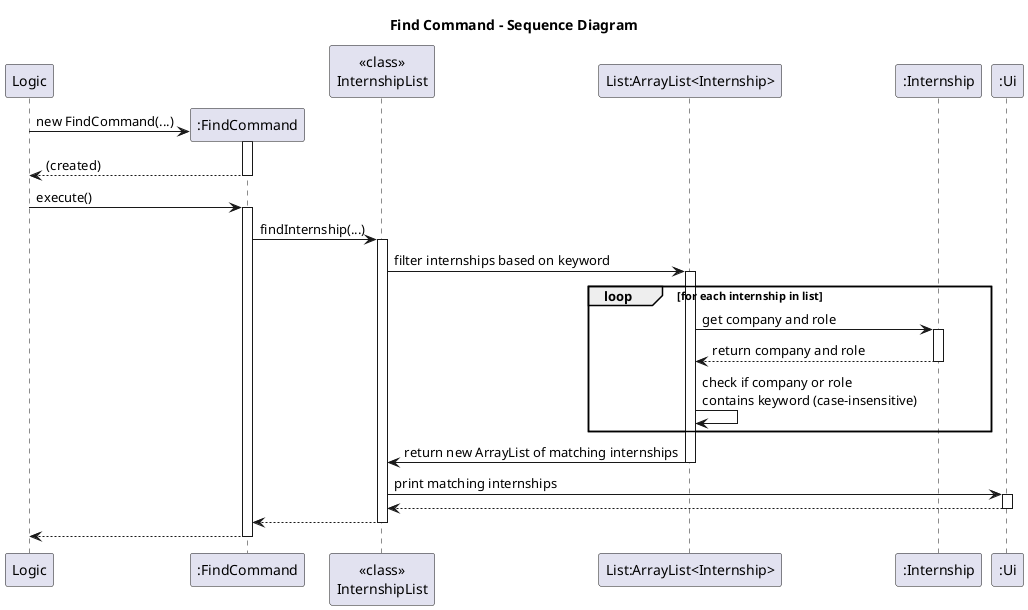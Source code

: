 @startuml
title Find Command - Sequence Diagram

participant Logic
participant ":FindCommand" as FC
participant "<<class>>\nInternshipList" as IL
participant "List:ArrayList<Internship>" as LI
participant ":Internship" as IN
participant ":Ui" as Ui

Logic -> FC**: new FindCommand(...)
activate FC
return (created)

Logic -> FC: execute()
activate FC

FC -> IL: findInternship(...)
activate IL

IL -> LI: filter internships based on keyword
activate LI

loop for each internship in list
    LI -> IN: get company and role
    activate IN
    IN --> LI: return company and role
    deactivate IN
    LI -> LI: check if company or role\ncontains keyword (case-insensitive)
end

LI -> IL: return new ArrayList of matching internships
deactivate LI

IL -> Ui: print matching internships
activate Ui
Ui --> IL
deactivate Ui

IL --> FC
deactivate IL

FC --> Logic
deactivate FC

@enduml
